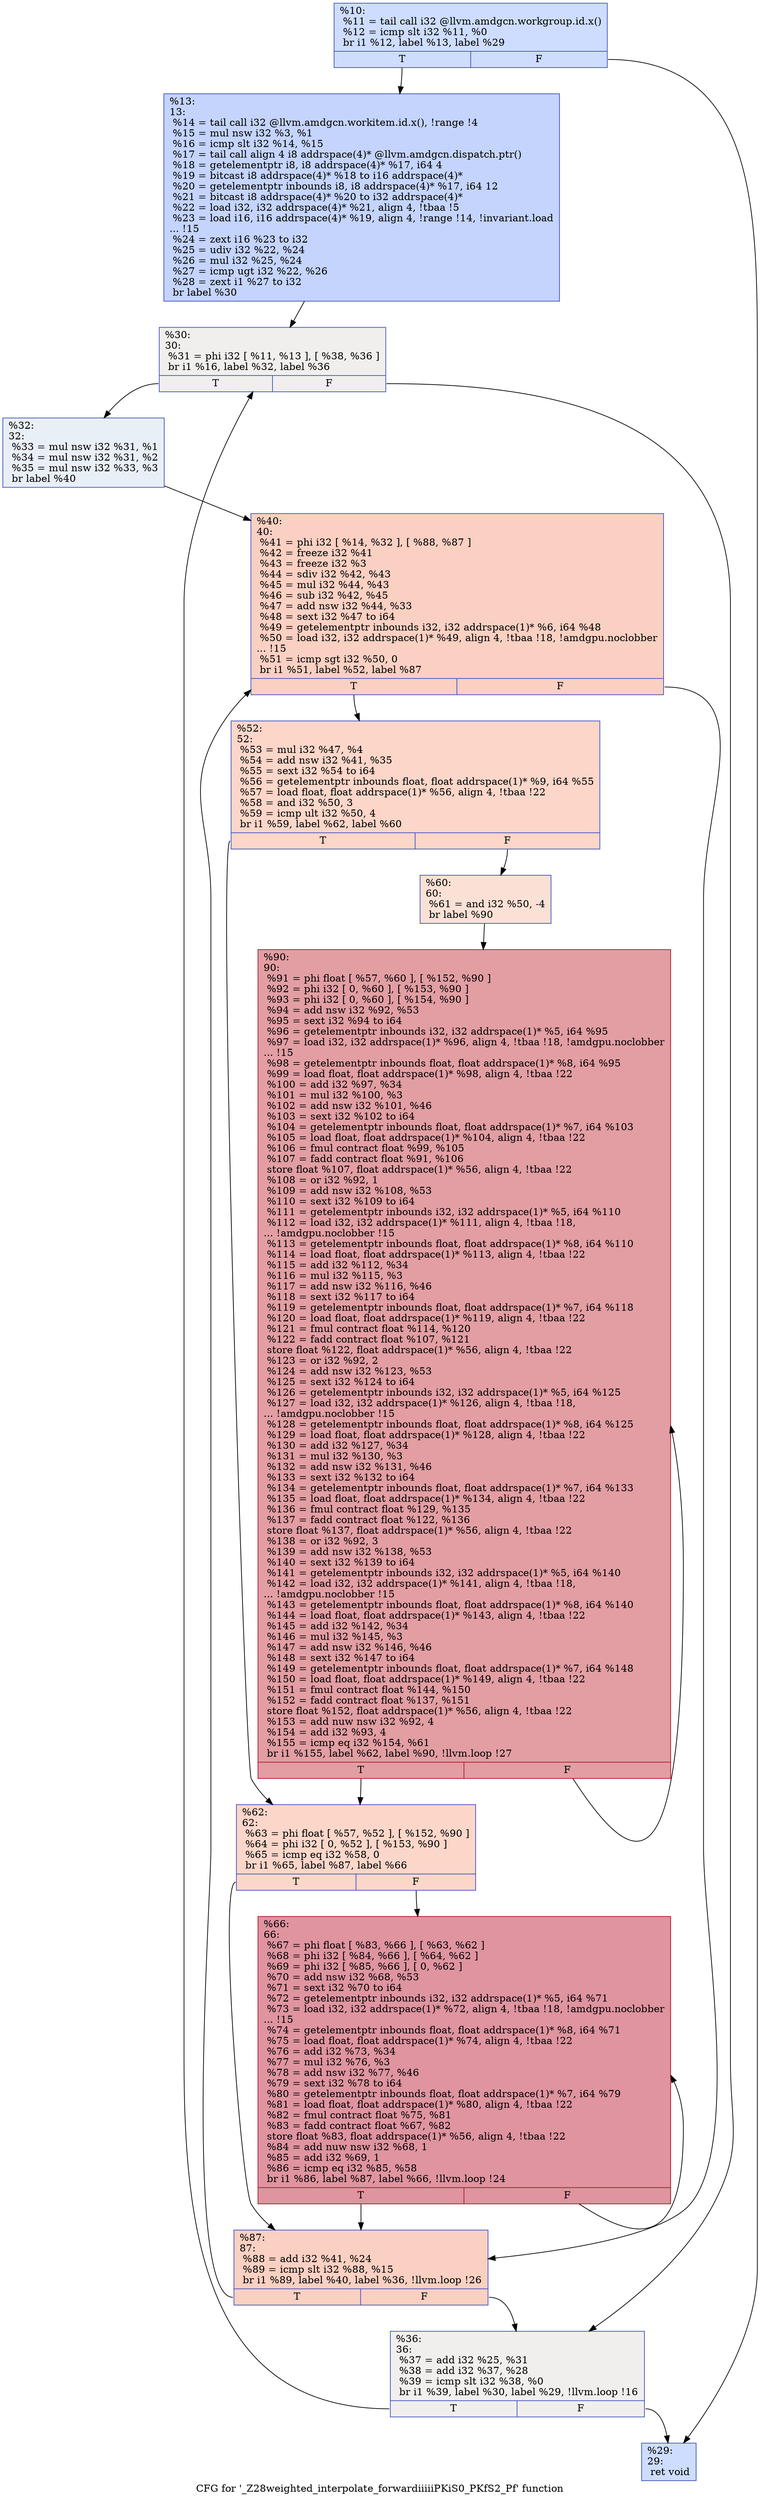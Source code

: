 digraph "CFG for '_Z28weighted_interpolate_forwardiiiiiPKiS0_PKfS2_Pf' function" {
	label="CFG for '_Z28weighted_interpolate_forwardiiiiiPKiS0_PKfS2_Pf' function";

	Node0x5425f80 [shape=record,color="#3d50c3ff", style=filled, fillcolor="#8fb1fe70",label="{%10:\l  %11 = tail call i32 @llvm.amdgcn.workgroup.id.x()\l  %12 = icmp slt i32 %11, %0\l  br i1 %12, label %13, label %29\l|{<s0>T|<s1>F}}"];
	Node0x5425f80:s0 -> Node0x5427080;
	Node0x5425f80:s1 -> Node0x5427110;
	Node0x5427080 [shape=record,color="#3d50c3ff", style=filled, fillcolor="#7a9df870",label="{%13:\l13:                                               \l  %14 = tail call i32 @llvm.amdgcn.workitem.id.x(), !range !4\l  %15 = mul nsw i32 %3, %1\l  %16 = icmp slt i32 %14, %15\l  %17 = tail call align 4 i8 addrspace(4)* @llvm.amdgcn.dispatch.ptr()\l  %18 = getelementptr i8, i8 addrspace(4)* %17, i64 4\l  %19 = bitcast i8 addrspace(4)* %18 to i16 addrspace(4)*\l  %20 = getelementptr inbounds i8, i8 addrspace(4)* %17, i64 12\l  %21 = bitcast i8 addrspace(4)* %20 to i32 addrspace(4)*\l  %22 = load i32, i32 addrspace(4)* %21, align 4, !tbaa !5\l  %23 = load i16, i16 addrspace(4)* %19, align 4, !range !14, !invariant.load\l... !15\l  %24 = zext i16 %23 to i32\l  %25 = udiv i32 %22, %24\l  %26 = mul i32 %25, %24\l  %27 = icmp ugt i32 %22, %26\l  %28 = zext i1 %27 to i32\l  br label %30\l}"];
	Node0x5427080 -> Node0x54293c0;
	Node0x5427110 [shape=record,color="#3d50c3ff", style=filled, fillcolor="#8fb1fe70",label="{%29:\l29:                                               \l  ret void\l}"];
	Node0x54293c0 [shape=record,color="#3d50c3ff", style=filled, fillcolor="#e0dbd870",label="{%30:\l30:                                               \l  %31 = phi i32 [ %11, %13 ], [ %38, %36 ]\l  br i1 %16, label %32, label %36\l|{<s0>T|<s1>F}}"];
	Node0x54293c0:s0 -> Node0x5429610;
	Node0x54293c0:s1 -> Node0x5429510;
	Node0x5429610 [shape=record,color="#3d50c3ff", style=filled, fillcolor="#cedaeb70",label="{%32:\l32:                                               \l  %33 = mul nsw i32 %31, %1\l  %34 = mul nsw i32 %31, %2\l  %35 = mul nsw i32 %33, %3\l  br label %40\l}"];
	Node0x5429610 -> Node0x5428180;
	Node0x5429510 [shape=record,color="#3d50c3ff", style=filled, fillcolor="#e0dbd870",label="{%36:\l36:                                               \l  %37 = add i32 %25, %31\l  %38 = add i32 %37, %28\l  %39 = icmp slt i32 %38, %0\l  br i1 %39, label %30, label %29, !llvm.loop !16\l|{<s0>T|<s1>F}}"];
	Node0x5429510:s0 -> Node0x54293c0;
	Node0x5429510:s1 -> Node0x5427110;
	Node0x5428180 [shape=record,color="#3d50c3ff", style=filled, fillcolor="#f3947570",label="{%40:\l40:                                               \l  %41 = phi i32 [ %14, %32 ], [ %88, %87 ]\l  %42 = freeze i32 %41\l  %43 = freeze i32 %3\l  %44 = sdiv i32 %42, %43\l  %45 = mul i32 %44, %43\l  %46 = sub i32 %42, %45\l  %47 = add nsw i32 %44, %33\l  %48 = sext i32 %47 to i64\l  %49 = getelementptr inbounds i32, i32 addrspace(1)* %6, i64 %48\l  %50 = load i32, i32 addrspace(1)* %49, align 4, !tbaa !18, !amdgpu.noclobber\l... !15\l  %51 = icmp sgt i32 %50, 0\l  br i1 %51, label %52, label %87\l|{<s0>T|<s1>F}}"];
	Node0x5428180:s0 -> Node0x542ac10;
	Node0x5428180:s1 -> Node0x5429e10;
	Node0x542ac10 [shape=record,color="#3d50c3ff", style=filled, fillcolor="#f6a38570",label="{%52:\l52:                                               \l  %53 = mul i32 %47, %4\l  %54 = add nsw i32 %41, %35\l  %55 = sext i32 %54 to i64\l  %56 = getelementptr inbounds float, float addrspace(1)* %9, i64 %55\l  %57 = load float, float addrspace(1)* %56, align 4, !tbaa !22\l  %58 = and i32 %50, 3\l  %59 = icmp ult i32 %50, 4\l  br i1 %59, label %62, label %60\l|{<s0>T|<s1>F}}"];
	Node0x542ac10:s0 -> Node0x542b270;
	Node0x542ac10:s1 -> Node0x542b300;
	Node0x542b300 [shape=record,color="#3d50c3ff", style=filled, fillcolor="#f7bca170",label="{%60:\l60:                                               \l  %61 = and i32 %50, -4\l  br label %90\l}"];
	Node0x542b300 -> Node0x542b500;
	Node0x542b270 [shape=record,color="#3d50c3ff", style=filled, fillcolor="#f6a38570",label="{%62:\l62:                                               \l  %63 = phi float [ %57, %52 ], [ %152, %90 ]\l  %64 = phi i32 [ 0, %52 ], [ %153, %90 ]\l  %65 = icmp eq i32 %58, 0\l  br i1 %65, label %87, label %66\l|{<s0>T|<s1>F}}"];
	Node0x542b270:s0 -> Node0x5429e10;
	Node0x542b270:s1 -> Node0x54297e0;
	Node0x54297e0 [shape=record,color="#b70d28ff", style=filled, fillcolor="#b70d2870",label="{%66:\l66:                                               \l  %67 = phi float [ %83, %66 ], [ %63, %62 ]\l  %68 = phi i32 [ %84, %66 ], [ %64, %62 ]\l  %69 = phi i32 [ %85, %66 ], [ 0, %62 ]\l  %70 = add nsw i32 %68, %53\l  %71 = sext i32 %70 to i64\l  %72 = getelementptr inbounds i32, i32 addrspace(1)* %5, i64 %71\l  %73 = load i32, i32 addrspace(1)* %72, align 4, !tbaa !18, !amdgpu.noclobber\l... !15\l  %74 = getelementptr inbounds float, float addrspace(1)* %8, i64 %71\l  %75 = load float, float addrspace(1)* %74, align 4, !tbaa !22\l  %76 = add i32 %73, %34\l  %77 = mul i32 %76, %3\l  %78 = add nsw i32 %77, %46\l  %79 = sext i32 %78 to i64\l  %80 = getelementptr inbounds float, float addrspace(1)* %7, i64 %79\l  %81 = load float, float addrspace(1)* %80, align 4, !tbaa !22\l  %82 = fmul contract float %75, %81\l  %83 = fadd contract float %67, %82\l  store float %83, float addrspace(1)* %56, align 4, !tbaa !22\l  %84 = add nuw nsw i32 %68, 1\l  %85 = add i32 %69, 1\l  %86 = icmp eq i32 %85, %58\l  br i1 %86, label %87, label %66, !llvm.loop !24\l|{<s0>T|<s1>F}}"];
	Node0x54297e0:s0 -> Node0x5429e10;
	Node0x54297e0:s1 -> Node0x54297e0;
	Node0x5429e10 [shape=record,color="#3d50c3ff", style=filled, fillcolor="#f3947570",label="{%87:\l87:                                               \l  %88 = add i32 %41, %24\l  %89 = icmp slt i32 %88, %15\l  br i1 %89, label %40, label %36, !llvm.loop !26\l|{<s0>T|<s1>F}}"];
	Node0x5429e10:s0 -> Node0x5428180;
	Node0x5429e10:s1 -> Node0x5429510;
	Node0x542b500 [shape=record,color="#b70d28ff", style=filled, fillcolor="#be242e70",label="{%90:\l90:                                               \l  %91 = phi float [ %57, %60 ], [ %152, %90 ]\l  %92 = phi i32 [ 0, %60 ], [ %153, %90 ]\l  %93 = phi i32 [ 0, %60 ], [ %154, %90 ]\l  %94 = add nsw i32 %92, %53\l  %95 = sext i32 %94 to i64\l  %96 = getelementptr inbounds i32, i32 addrspace(1)* %5, i64 %95\l  %97 = load i32, i32 addrspace(1)* %96, align 4, !tbaa !18, !amdgpu.noclobber\l... !15\l  %98 = getelementptr inbounds float, float addrspace(1)* %8, i64 %95\l  %99 = load float, float addrspace(1)* %98, align 4, !tbaa !22\l  %100 = add i32 %97, %34\l  %101 = mul i32 %100, %3\l  %102 = add nsw i32 %101, %46\l  %103 = sext i32 %102 to i64\l  %104 = getelementptr inbounds float, float addrspace(1)* %7, i64 %103\l  %105 = load float, float addrspace(1)* %104, align 4, !tbaa !22\l  %106 = fmul contract float %99, %105\l  %107 = fadd contract float %91, %106\l  store float %107, float addrspace(1)* %56, align 4, !tbaa !22\l  %108 = or i32 %92, 1\l  %109 = add nsw i32 %108, %53\l  %110 = sext i32 %109 to i64\l  %111 = getelementptr inbounds i32, i32 addrspace(1)* %5, i64 %110\l  %112 = load i32, i32 addrspace(1)* %111, align 4, !tbaa !18,\l... !amdgpu.noclobber !15\l  %113 = getelementptr inbounds float, float addrspace(1)* %8, i64 %110\l  %114 = load float, float addrspace(1)* %113, align 4, !tbaa !22\l  %115 = add i32 %112, %34\l  %116 = mul i32 %115, %3\l  %117 = add nsw i32 %116, %46\l  %118 = sext i32 %117 to i64\l  %119 = getelementptr inbounds float, float addrspace(1)* %7, i64 %118\l  %120 = load float, float addrspace(1)* %119, align 4, !tbaa !22\l  %121 = fmul contract float %114, %120\l  %122 = fadd contract float %107, %121\l  store float %122, float addrspace(1)* %56, align 4, !tbaa !22\l  %123 = or i32 %92, 2\l  %124 = add nsw i32 %123, %53\l  %125 = sext i32 %124 to i64\l  %126 = getelementptr inbounds i32, i32 addrspace(1)* %5, i64 %125\l  %127 = load i32, i32 addrspace(1)* %126, align 4, !tbaa !18,\l... !amdgpu.noclobber !15\l  %128 = getelementptr inbounds float, float addrspace(1)* %8, i64 %125\l  %129 = load float, float addrspace(1)* %128, align 4, !tbaa !22\l  %130 = add i32 %127, %34\l  %131 = mul i32 %130, %3\l  %132 = add nsw i32 %131, %46\l  %133 = sext i32 %132 to i64\l  %134 = getelementptr inbounds float, float addrspace(1)* %7, i64 %133\l  %135 = load float, float addrspace(1)* %134, align 4, !tbaa !22\l  %136 = fmul contract float %129, %135\l  %137 = fadd contract float %122, %136\l  store float %137, float addrspace(1)* %56, align 4, !tbaa !22\l  %138 = or i32 %92, 3\l  %139 = add nsw i32 %138, %53\l  %140 = sext i32 %139 to i64\l  %141 = getelementptr inbounds i32, i32 addrspace(1)* %5, i64 %140\l  %142 = load i32, i32 addrspace(1)* %141, align 4, !tbaa !18,\l... !amdgpu.noclobber !15\l  %143 = getelementptr inbounds float, float addrspace(1)* %8, i64 %140\l  %144 = load float, float addrspace(1)* %143, align 4, !tbaa !22\l  %145 = add i32 %142, %34\l  %146 = mul i32 %145, %3\l  %147 = add nsw i32 %146, %46\l  %148 = sext i32 %147 to i64\l  %149 = getelementptr inbounds float, float addrspace(1)* %7, i64 %148\l  %150 = load float, float addrspace(1)* %149, align 4, !tbaa !22\l  %151 = fmul contract float %144, %150\l  %152 = fadd contract float %137, %151\l  store float %152, float addrspace(1)* %56, align 4, !tbaa !22\l  %153 = add nuw nsw i32 %92, 4\l  %154 = add i32 %93, 4\l  %155 = icmp eq i32 %154, %61\l  br i1 %155, label %62, label %90, !llvm.loop !27\l|{<s0>T|<s1>F}}"];
	Node0x542b500:s0 -> Node0x542b270;
	Node0x542b500:s1 -> Node0x542b500;
}
